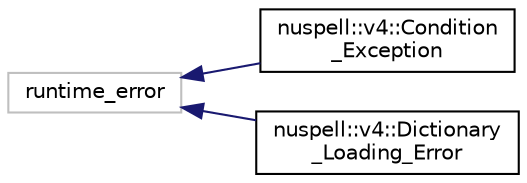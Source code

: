 digraph "Graphical Class Hierarchy"
{
 // LATEX_PDF_SIZE
  edge [fontname="Helvetica",fontsize="10",labelfontname="Helvetica",labelfontsize="10"];
  node [fontname="Helvetica",fontsize="10",shape=record];
  rankdir="LR";
  Node36 [label="runtime_error",height=0.2,width=0.4,color="grey75", fillcolor="white", style="filled",tooltip=" "];
  Node36 -> Node0 [dir="back",color="midnightblue",fontsize="10",style="solid",fontname="Helvetica"];
  Node0 [label="nuspell::v4::Condition\l_Exception",height=0.2,width=0.4,color="black", fillcolor="white", style="filled",URL="$structnuspell_1_1v4_1_1_condition___exception.html",tooltip=" "];
  Node36 -> Node38 [dir="back",color="midnightblue",fontsize="10",style="solid",fontname="Helvetica"];
  Node38 [label="nuspell::v4::Dictionary\l_Loading_Error",height=0.2,width=0.4,color="black", fillcolor="white", style="filled",URL="$classnuspell_1_1v4_1_1_dictionary___loading___error.html",tooltip="The only important public exception."];
}
